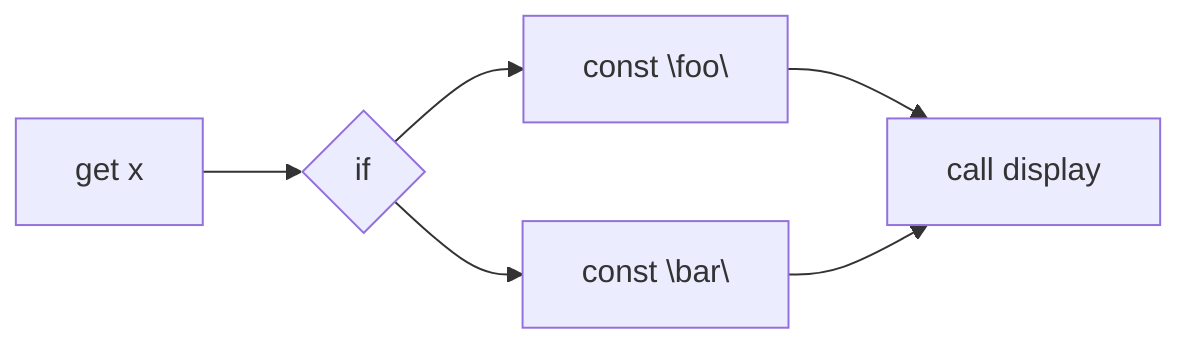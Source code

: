 flowchart LR
  c0[get x] --> c1{if}
  c1 --> c2["const \"foo\""] --> c4
  c1 --> c3["const \"bar\""] --> c4
  c4[call display]